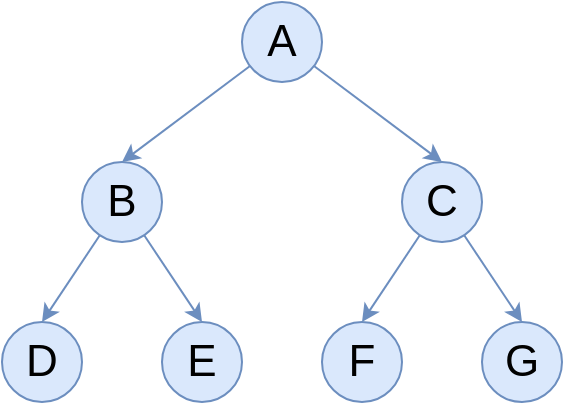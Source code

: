 <mxfile>
    <diagram id="XVUifuuJTSH4Z4p91e2L" name="第 1 页">
        <mxGraphModel dx="1145" dy="790" grid="1" gridSize="10" guides="1" tooltips="1" connect="1" arrows="1" fold="1" page="1" pageScale="1" pageWidth="827" pageHeight="1169" math="0" shadow="0">
            <root>
                <mxCell id="0"/>
                <mxCell id="1" parent="0"/>
                <mxCell id="10" style="edgeStyle=none;html=1;entryX=0.5;entryY=0;entryDx=0;entryDy=0;fontSize=22;fillColor=#dae8fc;strokeColor=#6c8ebf;" edge="1" parent="1" source="2" target="4">
                    <mxGeometry relative="1" as="geometry"/>
                </mxCell>
                <mxCell id="11" style="edgeStyle=none;html=1;fontSize=22;fillColor=#dae8fc;strokeColor=#6c8ebf;" edge="1" parent="1" source="2">
                    <mxGeometry relative="1" as="geometry">
                        <mxPoint x="420" y="240" as="targetPoint"/>
                    </mxGeometry>
                </mxCell>
                <mxCell id="2" value="A" style="ellipse;whiteSpace=wrap;html=1;aspect=fixed;fontSize=22;fillColor=#dae8fc;strokeColor=#6c8ebf;" vertex="1" parent="1">
                    <mxGeometry x="320" y="160" width="40" height="40" as="geometry"/>
                </mxCell>
                <mxCell id="3" value="D" style="ellipse;whiteSpace=wrap;html=1;aspect=fixed;fontSize=22;fillColor=#dae8fc;strokeColor=#6c8ebf;" vertex="1" parent="1">
                    <mxGeometry x="200" y="320" width="40" height="40" as="geometry"/>
                </mxCell>
                <mxCell id="12" style="edgeStyle=none;html=1;entryX=0.5;entryY=0;entryDx=0;entryDy=0;fontSize=22;fillColor=#dae8fc;strokeColor=#6c8ebf;" edge="1" parent="1" source="4" target="3">
                    <mxGeometry relative="1" as="geometry"/>
                </mxCell>
                <mxCell id="13" style="edgeStyle=none;html=1;entryX=0.5;entryY=0;entryDx=0;entryDy=0;fontSize=22;fillColor=#dae8fc;strokeColor=#6c8ebf;" edge="1" parent="1" source="4" target="6">
                    <mxGeometry relative="1" as="geometry"/>
                </mxCell>
                <mxCell id="4" value="B" style="ellipse;whiteSpace=wrap;html=1;aspect=fixed;fontSize=22;fillColor=#dae8fc;strokeColor=#6c8ebf;" vertex="1" parent="1">
                    <mxGeometry x="240" y="240" width="40" height="40" as="geometry"/>
                </mxCell>
                <mxCell id="14" style="edgeStyle=none;html=1;entryX=0.5;entryY=0;entryDx=0;entryDy=0;fontSize=22;fillColor=#dae8fc;strokeColor=#6c8ebf;" edge="1" parent="1" source="5" target="7">
                    <mxGeometry relative="1" as="geometry"/>
                </mxCell>
                <mxCell id="15" style="edgeStyle=none;html=1;entryX=0.5;entryY=0;entryDx=0;entryDy=0;fontSize=22;fillColor=#dae8fc;strokeColor=#6c8ebf;" edge="1" parent="1" source="5" target="8">
                    <mxGeometry relative="1" as="geometry"/>
                </mxCell>
                <mxCell id="5" value="C" style="ellipse;whiteSpace=wrap;html=1;aspect=fixed;fontSize=22;fillColor=#dae8fc;strokeColor=#6c8ebf;" vertex="1" parent="1">
                    <mxGeometry x="400" y="240" width="40" height="40" as="geometry"/>
                </mxCell>
                <mxCell id="6" value="E" style="ellipse;whiteSpace=wrap;html=1;aspect=fixed;fontSize=22;fillColor=#dae8fc;strokeColor=#6c8ebf;" vertex="1" parent="1">
                    <mxGeometry x="280" y="320" width="40" height="40" as="geometry"/>
                </mxCell>
                <mxCell id="7" value="F" style="ellipse;whiteSpace=wrap;html=1;aspect=fixed;fontSize=22;fillColor=#dae8fc;strokeColor=#6c8ebf;" vertex="1" parent="1">
                    <mxGeometry x="360" y="320" width="40" height="40" as="geometry"/>
                </mxCell>
                <mxCell id="8" value="G" style="ellipse;whiteSpace=wrap;html=1;aspect=fixed;fontSize=22;fillColor=#dae8fc;strokeColor=#6c8ebf;" vertex="1" parent="1">
                    <mxGeometry x="440" y="320" width="40" height="40" as="geometry"/>
                </mxCell>
            </root>
        </mxGraphModel>
    </diagram>
</mxfile>
